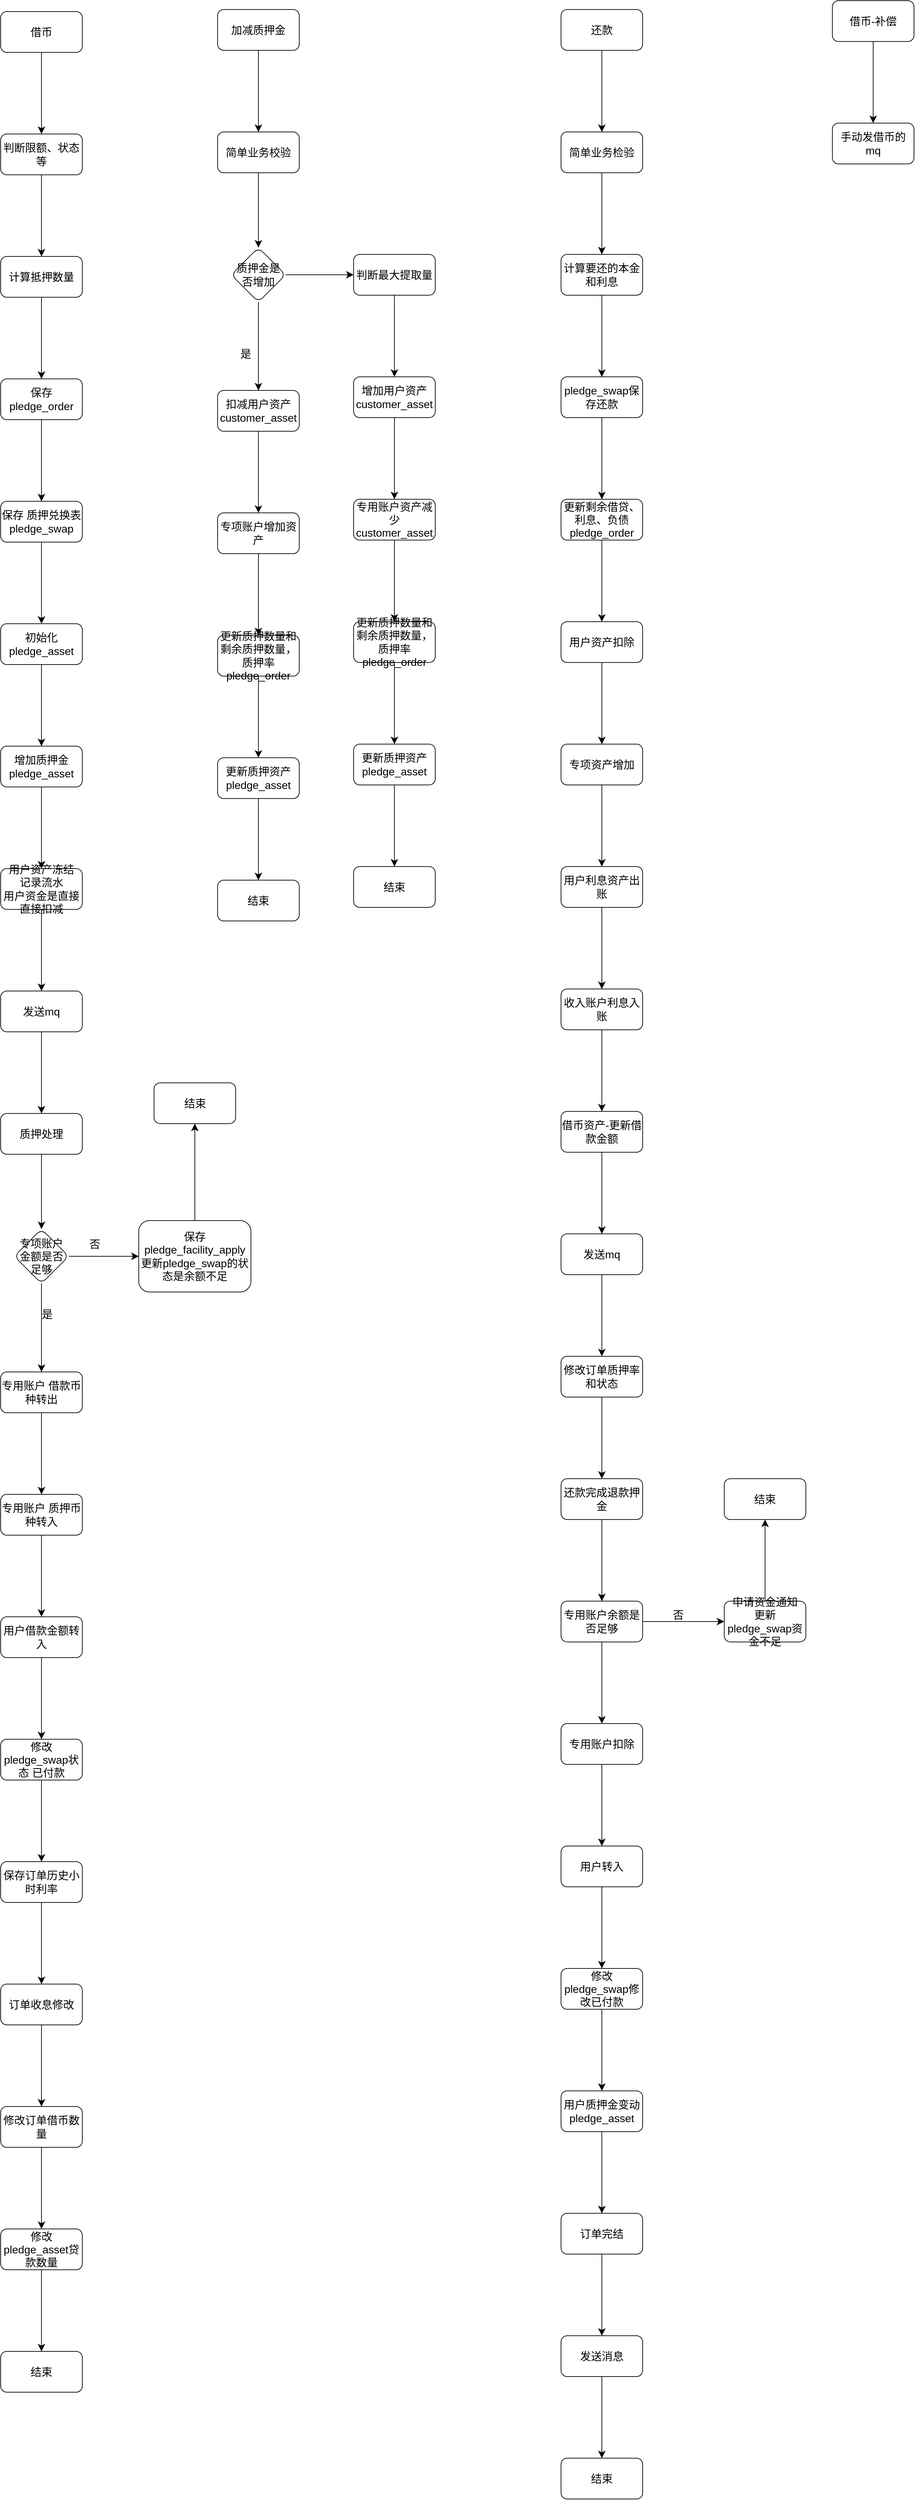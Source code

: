 <mxfile version="22.1.0" type="github">
  <diagram name="第 1 页" id="jNjTmyWnIg0mmmp1Ju3j">
    <mxGraphModel dx="1354" dy="969" grid="0" gridSize="10" guides="1" tooltips="1" connect="1" arrows="1" fold="1" page="0" pageScale="1" pageWidth="200000" pageHeight="200000" math="0" shadow="0">
      <root>
        <mxCell id="0" />
        <mxCell id="1" parent="0" />
        <mxCell id="i0Iv2Q9IE5e70W4y3djE-3" value="" style="edgeStyle=none;curved=1;rounded=0;orthogonalLoop=1;jettySize=auto;html=1;fontSize=12;startSize=8;endSize=8;" edge="1" parent="1" source="i0Iv2Q9IE5e70W4y3djE-1" target="i0Iv2Q9IE5e70W4y3djE-2">
          <mxGeometry relative="1" as="geometry" />
        </mxCell>
        <mxCell id="i0Iv2Q9IE5e70W4y3djE-1" value="借币" style="rounded=1;whiteSpace=wrap;html=1;fontSize=16;" vertex="1" parent="1">
          <mxGeometry x="-310" y="-176" width="120" height="60" as="geometry" />
        </mxCell>
        <mxCell id="i0Iv2Q9IE5e70W4y3djE-5" value="" style="edgeStyle=none;curved=1;rounded=0;orthogonalLoop=1;jettySize=auto;html=1;fontSize=12;startSize=8;endSize=8;" edge="1" parent="1" source="i0Iv2Q9IE5e70W4y3djE-2" target="i0Iv2Q9IE5e70W4y3djE-4">
          <mxGeometry relative="1" as="geometry" />
        </mxCell>
        <mxCell id="i0Iv2Q9IE5e70W4y3djE-2" value="判断限额、状态等" style="whiteSpace=wrap;html=1;fontSize=16;rounded=1;" vertex="1" parent="1">
          <mxGeometry x="-310" y="4" width="120" height="60" as="geometry" />
        </mxCell>
        <mxCell id="i0Iv2Q9IE5e70W4y3djE-7" value="" style="edgeStyle=none;curved=1;rounded=0;orthogonalLoop=1;jettySize=auto;html=1;fontSize=12;startSize=8;endSize=8;" edge="1" parent="1" source="i0Iv2Q9IE5e70W4y3djE-4" target="i0Iv2Q9IE5e70W4y3djE-6">
          <mxGeometry relative="1" as="geometry" />
        </mxCell>
        <mxCell id="i0Iv2Q9IE5e70W4y3djE-4" value="计算抵押数量" style="whiteSpace=wrap;html=1;fontSize=16;rounded=1;" vertex="1" parent="1">
          <mxGeometry x="-310" y="184" width="120" height="60" as="geometry" />
        </mxCell>
        <mxCell id="i0Iv2Q9IE5e70W4y3djE-9" value="" style="edgeStyle=none;curved=1;rounded=0;orthogonalLoop=1;jettySize=auto;html=1;fontSize=12;startSize=8;endSize=8;" edge="1" parent="1" source="i0Iv2Q9IE5e70W4y3djE-6" target="i0Iv2Q9IE5e70W4y3djE-8">
          <mxGeometry relative="1" as="geometry" />
        </mxCell>
        <mxCell id="i0Iv2Q9IE5e70W4y3djE-6" value="保存pledge_order" style="whiteSpace=wrap;html=1;fontSize=16;rounded=1;" vertex="1" parent="1">
          <mxGeometry x="-310" y="364" width="120" height="60" as="geometry" />
        </mxCell>
        <mxCell id="i0Iv2Q9IE5e70W4y3djE-11" value="" style="edgeStyle=none;curved=1;rounded=0;orthogonalLoop=1;jettySize=auto;html=1;fontSize=12;startSize=8;endSize=8;" edge="1" parent="1" source="i0Iv2Q9IE5e70W4y3djE-8" target="i0Iv2Q9IE5e70W4y3djE-10">
          <mxGeometry relative="1" as="geometry" />
        </mxCell>
        <mxCell id="i0Iv2Q9IE5e70W4y3djE-8" value="保存 质押兑换表pledge_swap" style="whiteSpace=wrap;html=1;fontSize=16;rounded=1;" vertex="1" parent="1">
          <mxGeometry x="-310" y="544" width="120" height="60" as="geometry" />
        </mxCell>
        <mxCell id="i0Iv2Q9IE5e70W4y3djE-13" value="" style="edgeStyle=none;curved=1;rounded=0;orthogonalLoop=1;jettySize=auto;html=1;fontSize=12;startSize=8;endSize=8;" edge="1" parent="1" source="i0Iv2Q9IE5e70W4y3djE-10" target="i0Iv2Q9IE5e70W4y3djE-12">
          <mxGeometry relative="1" as="geometry" />
        </mxCell>
        <mxCell id="i0Iv2Q9IE5e70W4y3djE-10" value="初始化 pledge_asset" style="whiteSpace=wrap;html=1;fontSize=16;rounded=1;" vertex="1" parent="1">
          <mxGeometry x="-310" y="724" width="120" height="60" as="geometry" />
        </mxCell>
        <mxCell id="i0Iv2Q9IE5e70W4y3djE-15" value="" style="edgeStyle=none;curved=1;rounded=0;orthogonalLoop=1;jettySize=auto;html=1;fontSize=12;startSize=8;endSize=8;" edge="1" parent="1" source="i0Iv2Q9IE5e70W4y3djE-12" target="i0Iv2Q9IE5e70W4y3djE-14">
          <mxGeometry relative="1" as="geometry" />
        </mxCell>
        <mxCell id="i0Iv2Q9IE5e70W4y3djE-12" value="增加质押金pledge_asset" style="whiteSpace=wrap;html=1;fontSize=16;rounded=1;" vertex="1" parent="1">
          <mxGeometry x="-310" y="904" width="120" height="60" as="geometry" />
        </mxCell>
        <mxCell id="i0Iv2Q9IE5e70W4y3djE-17" value="" style="edgeStyle=none;curved=1;rounded=0;orthogonalLoop=1;jettySize=auto;html=1;fontSize=12;startSize=8;endSize=8;" edge="1" parent="1" source="i0Iv2Q9IE5e70W4y3djE-14" target="i0Iv2Q9IE5e70W4y3djE-16">
          <mxGeometry relative="1" as="geometry" />
        </mxCell>
        <mxCell id="i0Iv2Q9IE5e70W4y3djE-14" value="用户资产冻结&lt;br&gt;记录流水&lt;br&gt;用户资金是直接直接扣减" style="whiteSpace=wrap;html=1;fontSize=16;rounded=1;" vertex="1" parent="1">
          <mxGeometry x="-310" y="1084" width="120" height="60" as="geometry" />
        </mxCell>
        <mxCell id="i0Iv2Q9IE5e70W4y3djE-19" value="" style="edgeStyle=none;curved=1;rounded=0;orthogonalLoop=1;jettySize=auto;html=1;fontSize=12;startSize=8;endSize=8;" edge="1" parent="1" source="i0Iv2Q9IE5e70W4y3djE-16" target="i0Iv2Q9IE5e70W4y3djE-18">
          <mxGeometry relative="1" as="geometry" />
        </mxCell>
        <mxCell id="i0Iv2Q9IE5e70W4y3djE-16" value="发送mq" style="whiteSpace=wrap;html=1;fontSize=16;rounded=1;" vertex="1" parent="1">
          <mxGeometry x="-310" y="1264" width="120" height="60" as="geometry" />
        </mxCell>
        <mxCell id="i0Iv2Q9IE5e70W4y3djE-21" value="" style="edgeStyle=none;curved=1;rounded=0;orthogonalLoop=1;jettySize=auto;html=1;fontSize=12;startSize=8;endSize=8;" edge="1" parent="1" source="i0Iv2Q9IE5e70W4y3djE-18" target="i0Iv2Q9IE5e70W4y3djE-20">
          <mxGeometry relative="1" as="geometry" />
        </mxCell>
        <mxCell id="i0Iv2Q9IE5e70W4y3djE-18" value="质押处理" style="whiteSpace=wrap;html=1;fontSize=16;rounded=1;" vertex="1" parent="1">
          <mxGeometry x="-310" y="1444" width="120" height="60" as="geometry" />
        </mxCell>
        <mxCell id="i0Iv2Q9IE5e70W4y3djE-23" value="" style="edgeStyle=none;curved=1;rounded=0;orthogonalLoop=1;jettySize=auto;html=1;fontSize=12;startSize=8;endSize=8;" edge="1" parent="1" source="i0Iv2Q9IE5e70W4y3djE-20" target="i0Iv2Q9IE5e70W4y3djE-22">
          <mxGeometry relative="1" as="geometry" />
        </mxCell>
        <mxCell id="i0Iv2Q9IE5e70W4y3djE-28" value="" style="edgeStyle=none;curved=1;rounded=0;orthogonalLoop=1;jettySize=auto;html=1;fontSize=12;startSize=8;endSize=8;" edge="1" parent="1" source="i0Iv2Q9IE5e70W4y3djE-20" target="i0Iv2Q9IE5e70W4y3djE-27">
          <mxGeometry relative="1" as="geometry" />
        </mxCell>
        <mxCell id="i0Iv2Q9IE5e70W4y3djE-20" value="专项账户金额是否足够" style="rhombus;whiteSpace=wrap;html=1;fontSize=16;rounded=1;" vertex="1" parent="1">
          <mxGeometry x="-290" y="1614" width="80" height="80" as="geometry" />
        </mxCell>
        <mxCell id="i0Iv2Q9IE5e70W4y3djE-25" value="" style="edgeStyle=none;curved=1;rounded=0;orthogonalLoop=1;jettySize=auto;html=1;fontSize=12;startSize=8;endSize=8;" edge="1" parent="1" source="i0Iv2Q9IE5e70W4y3djE-22" target="i0Iv2Q9IE5e70W4y3djE-24">
          <mxGeometry relative="1" as="geometry" />
        </mxCell>
        <mxCell id="i0Iv2Q9IE5e70W4y3djE-22" value="保存pledge_facility_apply&lt;br&gt;更新pledge_swap的状态是余额不足" style="whiteSpace=wrap;html=1;fontSize=16;rounded=1;" vertex="1" parent="1">
          <mxGeometry x="-107" y="1601.5" width="165" height="105" as="geometry" />
        </mxCell>
        <mxCell id="i0Iv2Q9IE5e70W4y3djE-24" value="结束" style="whiteSpace=wrap;html=1;fontSize=16;rounded=1;" vertex="1" parent="1">
          <mxGeometry x="-84.5" y="1399" width="120" height="60" as="geometry" />
        </mxCell>
        <mxCell id="i0Iv2Q9IE5e70W4y3djE-26" value="否" style="text;html=1;align=center;verticalAlign=middle;resizable=0;points=[];autosize=1;strokeColor=none;fillColor=none;fontSize=16;" vertex="1" parent="1">
          <mxGeometry x="-189" y="1620" width="34" height="31" as="geometry" />
        </mxCell>
        <mxCell id="i0Iv2Q9IE5e70W4y3djE-31" value="" style="edgeStyle=none;curved=1;rounded=0;orthogonalLoop=1;jettySize=auto;html=1;fontSize=12;startSize=8;endSize=8;" edge="1" parent="1" source="i0Iv2Q9IE5e70W4y3djE-27" target="i0Iv2Q9IE5e70W4y3djE-30">
          <mxGeometry relative="1" as="geometry" />
        </mxCell>
        <mxCell id="i0Iv2Q9IE5e70W4y3djE-27" value="专用账户 借款币种转出" style="whiteSpace=wrap;html=1;fontSize=16;rounded=1;" vertex="1" parent="1">
          <mxGeometry x="-310" y="1824" width="120" height="60" as="geometry" />
        </mxCell>
        <mxCell id="i0Iv2Q9IE5e70W4y3djE-29" value="是" style="text;html=1;align=center;verticalAlign=middle;resizable=0;points=[];autosize=1;strokeColor=none;fillColor=none;fontSize=16;" vertex="1" parent="1">
          <mxGeometry x="-259" y="1723" width="34" height="31" as="geometry" />
        </mxCell>
        <mxCell id="i0Iv2Q9IE5e70W4y3djE-33" value="" style="edgeStyle=none;curved=1;rounded=0;orthogonalLoop=1;jettySize=auto;html=1;fontSize=12;startSize=8;endSize=8;" edge="1" parent="1" source="i0Iv2Q9IE5e70W4y3djE-30" target="i0Iv2Q9IE5e70W4y3djE-32">
          <mxGeometry relative="1" as="geometry" />
        </mxCell>
        <mxCell id="i0Iv2Q9IE5e70W4y3djE-30" value="专用账户 质押币种转入" style="whiteSpace=wrap;html=1;fontSize=16;rounded=1;" vertex="1" parent="1">
          <mxGeometry x="-310" y="2004" width="120" height="60" as="geometry" />
        </mxCell>
        <mxCell id="i0Iv2Q9IE5e70W4y3djE-35" value="" style="edgeStyle=none;curved=1;rounded=0;orthogonalLoop=1;jettySize=auto;html=1;fontSize=12;startSize=8;endSize=8;" edge="1" parent="1" source="i0Iv2Q9IE5e70W4y3djE-32" target="i0Iv2Q9IE5e70W4y3djE-34">
          <mxGeometry relative="1" as="geometry" />
        </mxCell>
        <mxCell id="i0Iv2Q9IE5e70W4y3djE-32" value="用户借款金额转入" style="whiteSpace=wrap;html=1;fontSize=16;rounded=1;" vertex="1" parent="1">
          <mxGeometry x="-310" y="2184" width="120" height="60" as="geometry" />
        </mxCell>
        <mxCell id="i0Iv2Q9IE5e70W4y3djE-37" value="" style="edgeStyle=none;curved=1;rounded=0;orthogonalLoop=1;jettySize=auto;html=1;fontSize=12;startSize=8;endSize=8;" edge="1" parent="1" source="i0Iv2Q9IE5e70W4y3djE-34" target="i0Iv2Q9IE5e70W4y3djE-36">
          <mxGeometry relative="1" as="geometry" />
        </mxCell>
        <mxCell id="i0Iv2Q9IE5e70W4y3djE-34" value="修改pledge_swap状态 已付款" style="whiteSpace=wrap;html=1;fontSize=16;rounded=1;" vertex="1" parent="1">
          <mxGeometry x="-310" y="2364" width="120" height="60" as="geometry" />
        </mxCell>
        <mxCell id="i0Iv2Q9IE5e70W4y3djE-39" value="" style="edgeStyle=none;curved=1;rounded=0;orthogonalLoop=1;jettySize=auto;html=1;fontSize=12;startSize=8;endSize=8;" edge="1" parent="1" source="i0Iv2Q9IE5e70W4y3djE-36" target="i0Iv2Q9IE5e70W4y3djE-38">
          <mxGeometry relative="1" as="geometry" />
        </mxCell>
        <mxCell id="i0Iv2Q9IE5e70W4y3djE-36" value="保存订单历史小时利率" style="whiteSpace=wrap;html=1;fontSize=16;rounded=1;" vertex="1" parent="1">
          <mxGeometry x="-310" y="2544" width="120" height="60" as="geometry" />
        </mxCell>
        <mxCell id="i0Iv2Q9IE5e70W4y3djE-43" value="" style="edgeStyle=none;curved=1;rounded=0;orthogonalLoop=1;jettySize=auto;html=1;fontSize=12;startSize=8;endSize=8;" edge="1" parent="1" source="i0Iv2Q9IE5e70W4y3djE-38" target="i0Iv2Q9IE5e70W4y3djE-42">
          <mxGeometry relative="1" as="geometry" />
        </mxCell>
        <mxCell id="i0Iv2Q9IE5e70W4y3djE-38" value="订单收息修改" style="whiteSpace=wrap;html=1;fontSize=16;rounded=1;" vertex="1" parent="1">
          <mxGeometry x="-310" y="2724" width="120" height="60" as="geometry" />
        </mxCell>
        <mxCell id="i0Iv2Q9IE5e70W4y3djE-45" value="" style="edgeStyle=none;curved=1;rounded=0;orthogonalLoop=1;jettySize=auto;html=1;fontSize=12;startSize=8;endSize=8;" edge="1" parent="1" source="i0Iv2Q9IE5e70W4y3djE-42" target="i0Iv2Q9IE5e70W4y3djE-44">
          <mxGeometry relative="1" as="geometry" />
        </mxCell>
        <mxCell id="i0Iv2Q9IE5e70W4y3djE-42" value="修改订单借币数量" style="whiteSpace=wrap;html=1;fontSize=16;rounded=1;" vertex="1" parent="1">
          <mxGeometry x="-310" y="2904" width="120" height="60" as="geometry" />
        </mxCell>
        <mxCell id="i0Iv2Q9IE5e70W4y3djE-47" value="" style="edgeStyle=none;curved=1;rounded=0;orthogonalLoop=1;jettySize=auto;html=1;fontSize=12;startSize=8;endSize=8;" edge="1" parent="1" source="i0Iv2Q9IE5e70W4y3djE-44" target="i0Iv2Q9IE5e70W4y3djE-46">
          <mxGeometry relative="1" as="geometry" />
        </mxCell>
        <mxCell id="i0Iv2Q9IE5e70W4y3djE-44" value="修改pledge_asset贷款数量" style="whiteSpace=wrap;html=1;fontSize=16;rounded=1;" vertex="1" parent="1">
          <mxGeometry x="-310" y="3084" width="120" height="60" as="geometry" />
        </mxCell>
        <mxCell id="i0Iv2Q9IE5e70W4y3djE-46" value="结束" style="whiteSpace=wrap;html=1;fontSize=16;rounded=1;" vertex="1" parent="1">
          <mxGeometry x="-310" y="3264" width="120" height="60" as="geometry" />
        </mxCell>
        <mxCell id="i0Iv2Q9IE5e70W4y3djE-50" value="" style="edgeStyle=none;curved=1;rounded=0;orthogonalLoop=1;jettySize=auto;html=1;fontSize=12;startSize=8;endSize=8;" edge="1" parent="1" source="i0Iv2Q9IE5e70W4y3djE-48" target="i0Iv2Q9IE5e70W4y3djE-49">
          <mxGeometry relative="1" as="geometry" />
        </mxCell>
        <mxCell id="i0Iv2Q9IE5e70W4y3djE-48" value="加减质押金" style="rounded=1;whiteSpace=wrap;html=1;fontSize=16;" vertex="1" parent="1">
          <mxGeometry x="9" y="-179" width="120" height="60" as="geometry" />
        </mxCell>
        <mxCell id="i0Iv2Q9IE5e70W4y3djE-52" value="" style="edgeStyle=none;curved=1;rounded=0;orthogonalLoop=1;jettySize=auto;html=1;fontSize=12;startSize=8;endSize=8;" edge="1" parent="1" source="i0Iv2Q9IE5e70W4y3djE-49" target="i0Iv2Q9IE5e70W4y3djE-51">
          <mxGeometry relative="1" as="geometry" />
        </mxCell>
        <mxCell id="i0Iv2Q9IE5e70W4y3djE-49" value="简单业务校验" style="whiteSpace=wrap;html=1;fontSize=16;rounded=1;" vertex="1" parent="1">
          <mxGeometry x="9" y="1" width="120" height="60" as="geometry" />
        </mxCell>
        <mxCell id="i0Iv2Q9IE5e70W4y3djE-54" value="" style="edgeStyle=none;curved=1;rounded=0;orthogonalLoop=1;jettySize=auto;html=1;fontSize=12;startSize=8;endSize=8;" edge="1" parent="1" source="i0Iv2Q9IE5e70W4y3djE-51" target="i0Iv2Q9IE5e70W4y3djE-53">
          <mxGeometry relative="1" as="geometry" />
        </mxCell>
        <mxCell id="i0Iv2Q9IE5e70W4y3djE-56" value="" style="edgeStyle=none;curved=1;rounded=0;orthogonalLoop=1;jettySize=auto;html=1;fontSize=12;startSize=8;endSize=8;" edge="1" parent="1" source="i0Iv2Q9IE5e70W4y3djE-51" target="i0Iv2Q9IE5e70W4y3djE-55">
          <mxGeometry relative="1" as="geometry" />
        </mxCell>
        <mxCell id="i0Iv2Q9IE5e70W4y3djE-51" value="质押金是否增加" style="rhombus;whiteSpace=wrap;html=1;fontSize=16;rounded=1;" vertex="1" parent="1">
          <mxGeometry x="29" y="171" width="80" height="80" as="geometry" />
        </mxCell>
        <mxCell id="i0Iv2Q9IE5e70W4y3djE-67" value="" style="edgeStyle=none;curved=1;rounded=0;orthogonalLoop=1;jettySize=auto;html=1;fontSize=12;startSize=8;endSize=8;" edge="1" parent="1" source="i0Iv2Q9IE5e70W4y3djE-53" target="i0Iv2Q9IE5e70W4y3djE-66">
          <mxGeometry relative="1" as="geometry" />
        </mxCell>
        <mxCell id="i0Iv2Q9IE5e70W4y3djE-53" value="判断最大提取量" style="whiteSpace=wrap;html=1;fontSize=16;rounded=1;" vertex="1" parent="1">
          <mxGeometry x="209" y="181" width="120" height="60" as="geometry" />
        </mxCell>
        <mxCell id="i0Iv2Q9IE5e70W4y3djE-59" value="" style="edgeStyle=none;curved=1;rounded=0;orthogonalLoop=1;jettySize=auto;html=1;fontSize=12;startSize=8;endSize=8;" edge="1" parent="1" source="i0Iv2Q9IE5e70W4y3djE-55" target="i0Iv2Q9IE5e70W4y3djE-58">
          <mxGeometry relative="1" as="geometry" />
        </mxCell>
        <mxCell id="i0Iv2Q9IE5e70W4y3djE-55" value="扣减用户资产&lt;br&gt;customer_asset" style="whiteSpace=wrap;html=1;fontSize=16;rounded=1;" vertex="1" parent="1">
          <mxGeometry x="9" y="381" width="120" height="60" as="geometry" />
        </mxCell>
        <mxCell id="i0Iv2Q9IE5e70W4y3djE-57" value="是" style="text;html=1;align=center;verticalAlign=middle;resizable=0;points=[];autosize=1;strokeColor=none;fillColor=none;fontSize=16;" vertex="1" parent="1">
          <mxGeometry x="33" y="311" width="34" height="31" as="geometry" />
        </mxCell>
        <mxCell id="i0Iv2Q9IE5e70W4y3djE-61" value="" style="edgeStyle=none;curved=1;rounded=0;orthogonalLoop=1;jettySize=auto;html=1;fontSize=12;startSize=8;endSize=8;" edge="1" parent="1" source="i0Iv2Q9IE5e70W4y3djE-58" target="i0Iv2Q9IE5e70W4y3djE-60">
          <mxGeometry relative="1" as="geometry" />
        </mxCell>
        <mxCell id="i0Iv2Q9IE5e70W4y3djE-58" value="专项账户增加资产" style="whiteSpace=wrap;html=1;fontSize=16;rounded=1;" vertex="1" parent="1">
          <mxGeometry x="9" y="561" width="120" height="60" as="geometry" />
        </mxCell>
        <mxCell id="i0Iv2Q9IE5e70W4y3djE-63" value="" style="edgeStyle=none;curved=1;rounded=0;orthogonalLoop=1;jettySize=auto;html=1;fontSize=12;startSize=8;endSize=8;" edge="1" parent="1" source="i0Iv2Q9IE5e70W4y3djE-60" target="i0Iv2Q9IE5e70W4y3djE-62">
          <mxGeometry relative="1" as="geometry" />
        </mxCell>
        <mxCell id="i0Iv2Q9IE5e70W4y3djE-60" value="更新质押数量和剩余质押数量，质押率&lt;br&gt;pledge_order" style="whiteSpace=wrap;html=1;fontSize=16;rounded=1;" vertex="1" parent="1">
          <mxGeometry x="9" y="741" width="120" height="60" as="geometry" />
        </mxCell>
        <mxCell id="i0Iv2Q9IE5e70W4y3djE-65" value="" style="edgeStyle=none;curved=1;rounded=0;orthogonalLoop=1;jettySize=auto;html=1;fontSize=12;startSize=8;endSize=8;" edge="1" parent="1" source="i0Iv2Q9IE5e70W4y3djE-62" target="i0Iv2Q9IE5e70W4y3djE-64">
          <mxGeometry relative="1" as="geometry" />
        </mxCell>
        <mxCell id="i0Iv2Q9IE5e70W4y3djE-62" value="更新质押资产&lt;br&gt;pledge_asset" style="whiteSpace=wrap;html=1;fontSize=16;rounded=1;" vertex="1" parent="1">
          <mxGeometry x="9" y="921" width="120" height="60" as="geometry" />
        </mxCell>
        <mxCell id="i0Iv2Q9IE5e70W4y3djE-64" value="结束" style="whiteSpace=wrap;html=1;fontSize=16;rounded=1;" vertex="1" parent="1">
          <mxGeometry x="9" y="1101" width="120" height="60" as="geometry" />
        </mxCell>
        <mxCell id="i0Iv2Q9IE5e70W4y3djE-69" value="" style="edgeStyle=none;curved=1;rounded=0;orthogonalLoop=1;jettySize=auto;html=1;fontSize=12;startSize=8;endSize=8;" edge="1" parent="1" source="i0Iv2Q9IE5e70W4y3djE-66" target="i0Iv2Q9IE5e70W4y3djE-68">
          <mxGeometry relative="1" as="geometry" />
        </mxCell>
        <mxCell id="i0Iv2Q9IE5e70W4y3djE-66" value="增加用户资产&lt;br style=&quot;border-color: var(--border-color);&quot;&gt;customer_asset" style="whiteSpace=wrap;html=1;fontSize=16;rounded=1;" vertex="1" parent="1">
          <mxGeometry x="209" y="361" width="120" height="60" as="geometry" />
        </mxCell>
        <mxCell id="i0Iv2Q9IE5e70W4y3djE-74" value="" style="edgeStyle=none;curved=1;rounded=0;orthogonalLoop=1;jettySize=auto;html=1;fontSize=12;startSize=8;endSize=8;" edge="1" parent="1" source="i0Iv2Q9IE5e70W4y3djE-68" target="i0Iv2Q9IE5e70W4y3djE-73">
          <mxGeometry relative="1" as="geometry" />
        </mxCell>
        <mxCell id="i0Iv2Q9IE5e70W4y3djE-68" value="专用账户资产减少&lt;br&gt;customer_asset" style="whiteSpace=wrap;html=1;fontSize=16;rounded=1;" vertex="1" parent="1">
          <mxGeometry x="209" y="541" width="120" height="60" as="geometry" />
        </mxCell>
        <mxCell id="i0Iv2Q9IE5e70W4y3djE-76" value="" style="edgeStyle=none;curved=1;rounded=0;orthogonalLoop=1;jettySize=auto;html=1;fontSize=12;startSize=8;endSize=8;" edge="1" parent="1" source="i0Iv2Q9IE5e70W4y3djE-73" target="i0Iv2Q9IE5e70W4y3djE-75">
          <mxGeometry relative="1" as="geometry" />
        </mxCell>
        <mxCell id="i0Iv2Q9IE5e70W4y3djE-73" value="更新质押数量和剩余质押数量，质押率&lt;br style=&quot;border-color: var(--border-color);&quot;&gt;pledge_order" style="whiteSpace=wrap;html=1;fontSize=16;rounded=1;" vertex="1" parent="1">
          <mxGeometry x="209" y="721" width="120" height="60" as="geometry" />
        </mxCell>
        <mxCell id="i0Iv2Q9IE5e70W4y3djE-78" value="" style="edgeStyle=none;curved=1;rounded=0;orthogonalLoop=1;jettySize=auto;html=1;fontSize=12;startSize=8;endSize=8;" edge="1" parent="1" source="i0Iv2Q9IE5e70W4y3djE-75" target="i0Iv2Q9IE5e70W4y3djE-77">
          <mxGeometry relative="1" as="geometry" />
        </mxCell>
        <mxCell id="i0Iv2Q9IE5e70W4y3djE-75" value="更新质押资产&lt;br style=&quot;border-color: var(--border-color);&quot;&gt;pledge_asset" style="whiteSpace=wrap;html=1;fontSize=16;rounded=1;" vertex="1" parent="1">
          <mxGeometry x="209" y="901" width="120" height="60" as="geometry" />
        </mxCell>
        <mxCell id="i0Iv2Q9IE5e70W4y3djE-77" value="结束" style="whiteSpace=wrap;html=1;fontSize=16;rounded=1;" vertex="1" parent="1">
          <mxGeometry x="209" y="1081" width="120" height="60" as="geometry" />
        </mxCell>
        <mxCell id="i0Iv2Q9IE5e70W4y3djE-81" value="" style="edgeStyle=none;curved=1;rounded=0;orthogonalLoop=1;jettySize=auto;html=1;fontSize=12;startSize=8;endSize=8;" edge="1" parent="1" source="i0Iv2Q9IE5e70W4y3djE-79" target="i0Iv2Q9IE5e70W4y3djE-80">
          <mxGeometry relative="1" as="geometry" />
        </mxCell>
        <mxCell id="i0Iv2Q9IE5e70W4y3djE-79" value="还款" style="rounded=1;whiteSpace=wrap;html=1;fontSize=16;" vertex="1" parent="1">
          <mxGeometry x="514" y="-179" width="120" height="60" as="geometry" />
        </mxCell>
        <mxCell id="i0Iv2Q9IE5e70W4y3djE-83" value="" style="edgeStyle=none;curved=1;rounded=0;orthogonalLoop=1;jettySize=auto;html=1;fontSize=12;startSize=8;endSize=8;" edge="1" parent="1" source="i0Iv2Q9IE5e70W4y3djE-80" target="i0Iv2Q9IE5e70W4y3djE-82">
          <mxGeometry relative="1" as="geometry" />
        </mxCell>
        <mxCell id="i0Iv2Q9IE5e70W4y3djE-80" value="简单业务检验" style="whiteSpace=wrap;html=1;fontSize=16;rounded=1;" vertex="1" parent="1">
          <mxGeometry x="514" y="1" width="120" height="60" as="geometry" />
        </mxCell>
        <mxCell id="i0Iv2Q9IE5e70W4y3djE-85" value="" style="edgeStyle=none;curved=1;rounded=0;orthogonalLoop=1;jettySize=auto;html=1;fontSize=12;startSize=8;endSize=8;" edge="1" parent="1" source="i0Iv2Q9IE5e70W4y3djE-82" target="i0Iv2Q9IE5e70W4y3djE-84">
          <mxGeometry relative="1" as="geometry" />
        </mxCell>
        <mxCell id="i0Iv2Q9IE5e70W4y3djE-82" value="计算要还的本金和利息" style="whiteSpace=wrap;html=1;fontSize=16;rounded=1;" vertex="1" parent="1">
          <mxGeometry x="514" y="181" width="120" height="60" as="geometry" />
        </mxCell>
        <mxCell id="i0Iv2Q9IE5e70W4y3djE-87" value="" style="edgeStyle=none;curved=1;rounded=0;orthogonalLoop=1;jettySize=auto;html=1;fontSize=12;startSize=8;endSize=8;" edge="1" parent="1" source="i0Iv2Q9IE5e70W4y3djE-84" target="i0Iv2Q9IE5e70W4y3djE-86">
          <mxGeometry relative="1" as="geometry" />
        </mxCell>
        <mxCell id="i0Iv2Q9IE5e70W4y3djE-84" value="pledge_swap保存还款" style="whiteSpace=wrap;html=1;fontSize=16;rounded=1;" vertex="1" parent="1">
          <mxGeometry x="514" y="361" width="120" height="60" as="geometry" />
        </mxCell>
        <mxCell id="i0Iv2Q9IE5e70W4y3djE-89" value="" style="edgeStyle=none;curved=1;rounded=0;orthogonalLoop=1;jettySize=auto;html=1;fontSize=12;startSize=8;endSize=8;" edge="1" parent="1" source="i0Iv2Q9IE5e70W4y3djE-86" target="i0Iv2Q9IE5e70W4y3djE-88">
          <mxGeometry relative="1" as="geometry" />
        </mxCell>
        <mxCell id="i0Iv2Q9IE5e70W4y3djE-86" value="更新剩余借贷、利息、负债&lt;br&gt;pledge_order" style="whiteSpace=wrap;html=1;fontSize=16;rounded=1;" vertex="1" parent="1">
          <mxGeometry x="514" y="541" width="120" height="60" as="geometry" />
        </mxCell>
        <mxCell id="i0Iv2Q9IE5e70W4y3djE-91" value="" style="edgeStyle=none;curved=1;rounded=0;orthogonalLoop=1;jettySize=auto;html=1;fontSize=12;startSize=8;endSize=8;" edge="1" parent="1" source="i0Iv2Q9IE5e70W4y3djE-88" target="i0Iv2Q9IE5e70W4y3djE-90">
          <mxGeometry relative="1" as="geometry" />
        </mxCell>
        <mxCell id="i0Iv2Q9IE5e70W4y3djE-88" value="用户资产扣除" style="whiteSpace=wrap;html=1;fontSize=16;rounded=1;" vertex="1" parent="1">
          <mxGeometry x="514" y="721" width="120" height="60" as="geometry" />
        </mxCell>
        <mxCell id="i0Iv2Q9IE5e70W4y3djE-93" value="" style="edgeStyle=none;curved=1;rounded=0;orthogonalLoop=1;jettySize=auto;html=1;fontSize=12;startSize=8;endSize=8;" edge="1" parent="1" source="i0Iv2Q9IE5e70W4y3djE-90" target="i0Iv2Q9IE5e70W4y3djE-92">
          <mxGeometry relative="1" as="geometry" />
        </mxCell>
        <mxCell id="i0Iv2Q9IE5e70W4y3djE-90" value="专项资产增加" style="whiteSpace=wrap;html=1;fontSize=16;rounded=1;" vertex="1" parent="1">
          <mxGeometry x="514" y="901" width="120" height="60" as="geometry" />
        </mxCell>
        <mxCell id="i0Iv2Q9IE5e70W4y3djE-95" value="" style="edgeStyle=none;curved=1;rounded=0;orthogonalLoop=1;jettySize=auto;html=1;fontSize=12;startSize=8;endSize=8;" edge="1" parent="1" source="i0Iv2Q9IE5e70W4y3djE-92" target="i0Iv2Q9IE5e70W4y3djE-94">
          <mxGeometry relative="1" as="geometry" />
        </mxCell>
        <mxCell id="i0Iv2Q9IE5e70W4y3djE-92" value="用户利息资产出账" style="whiteSpace=wrap;html=1;fontSize=16;rounded=1;" vertex="1" parent="1">
          <mxGeometry x="514" y="1081" width="120" height="60" as="geometry" />
        </mxCell>
        <mxCell id="i0Iv2Q9IE5e70W4y3djE-97" value="" style="edgeStyle=none;curved=1;rounded=0;orthogonalLoop=1;jettySize=auto;html=1;fontSize=12;startSize=8;endSize=8;" edge="1" parent="1" source="i0Iv2Q9IE5e70W4y3djE-94" target="i0Iv2Q9IE5e70W4y3djE-96">
          <mxGeometry relative="1" as="geometry" />
        </mxCell>
        <mxCell id="i0Iv2Q9IE5e70W4y3djE-94" value="收入账户利息入账" style="whiteSpace=wrap;html=1;fontSize=16;rounded=1;" vertex="1" parent="1">
          <mxGeometry x="514" y="1261" width="120" height="60" as="geometry" />
        </mxCell>
        <mxCell id="i0Iv2Q9IE5e70W4y3djE-99" value="" style="edgeStyle=none;curved=1;rounded=0;orthogonalLoop=1;jettySize=auto;html=1;fontSize=12;startSize=8;endSize=8;" edge="1" parent="1" source="i0Iv2Q9IE5e70W4y3djE-96" target="i0Iv2Q9IE5e70W4y3djE-98">
          <mxGeometry relative="1" as="geometry" />
        </mxCell>
        <mxCell id="i0Iv2Q9IE5e70W4y3djE-96" value="借币资产-更新借款金额" style="whiteSpace=wrap;html=1;fontSize=16;rounded=1;" vertex="1" parent="1">
          <mxGeometry x="514" y="1441" width="120" height="60" as="geometry" />
        </mxCell>
        <mxCell id="i0Iv2Q9IE5e70W4y3djE-101" value="" style="edgeStyle=none;curved=1;rounded=0;orthogonalLoop=1;jettySize=auto;html=1;fontSize=12;startSize=8;endSize=8;" edge="1" parent="1" source="i0Iv2Q9IE5e70W4y3djE-98" target="i0Iv2Q9IE5e70W4y3djE-100">
          <mxGeometry relative="1" as="geometry" />
        </mxCell>
        <mxCell id="i0Iv2Q9IE5e70W4y3djE-98" value="发送mq" style="whiteSpace=wrap;html=1;fontSize=16;rounded=1;" vertex="1" parent="1">
          <mxGeometry x="514" y="1621" width="120" height="60" as="geometry" />
        </mxCell>
        <mxCell id="i0Iv2Q9IE5e70W4y3djE-103" value="" style="edgeStyle=none;curved=1;rounded=0;orthogonalLoop=1;jettySize=auto;html=1;fontSize=12;startSize=8;endSize=8;" edge="1" parent="1" source="i0Iv2Q9IE5e70W4y3djE-100" target="i0Iv2Q9IE5e70W4y3djE-102">
          <mxGeometry relative="1" as="geometry" />
        </mxCell>
        <mxCell id="i0Iv2Q9IE5e70W4y3djE-100" value="修改订单质押率和状态" style="whiteSpace=wrap;html=1;fontSize=16;rounded=1;" vertex="1" parent="1">
          <mxGeometry x="514" y="1801" width="120" height="60" as="geometry" />
        </mxCell>
        <mxCell id="i0Iv2Q9IE5e70W4y3djE-105" value="" style="edgeStyle=none;curved=1;rounded=0;orthogonalLoop=1;jettySize=auto;html=1;fontSize=12;startSize=8;endSize=8;" edge="1" parent="1" source="i0Iv2Q9IE5e70W4y3djE-102" target="i0Iv2Q9IE5e70W4y3djE-104">
          <mxGeometry relative="1" as="geometry" />
        </mxCell>
        <mxCell id="i0Iv2Q9IE5e70W4y3djE-102" value="还款完成退款押金" style="whiteSpace=wrap;html=1;fontSize=16;rounded=1;" vertex="1" parent="1">
          <mxGeometry x="514" y="1981" width="120" height="60" as="geometry" />
        </mxCell>
        <mxCell id="i0Iv2Q9IE5e70W4y3djE-107" value="" style="edgeStyle=none;curved=1;rounded=0;orthogonalLoop=1;jettySize=auto;html=1;fontSize=12;startSize=8;endSize=8;" edge="1" parent="1" source="i0Iv2Q9IE5e70W4y3djE-104" target="i0Iv2Q9IE5e70W4y3djE-106">
          <mxGeometry relative="1" as="geometry" />
        </mxCell>
        <mxCell id="i0Iv2Q9IE5e70W4y3djE-112" value="" style="edgeStyle=none;curved=1;rounded=0;orthogonalLoop=1;jettySize=auto;html=1;fontSize=12;startSize=8;endSize=8;" edge="1" parent="1" source="i0Iv2Q9IE5e70W4y3djE-104" target="i0Iv2Q9IE5e70W4y3djE-111">
          <mxGeometry relative="1" as="geometry" />
        </mxCell>
        <mxCell id="i0Iv2Q9IE5e70W4y3djE-104" value="专用账户余额是否足够" style="whiteSpace=wrap;html=1;fontSize=16;rounded=1;" vertex="1" parent="1">
          <mxGeometry x="514" y="2161" width="120" height="60" as="geometry" />
        </mxCell>
        <mxCell id="i0Iv2Q9IE5e70W4y3djE-110" value="" style="edgeStyle=none;curved=1;rounded=0;orthogonalLoop=1;jettySize=auto;html=1;fontSize=12;startSize=8;endSize=8;" edge="1" parent="1" source="i0Iv2Q9IE5e70W4y3djE-106" target="i0Iv2Q9IE5e70W4y3djE-109">
          <mxGeometry relative="1" as="geometry" />
        </mxCell>
        <mxCell id="i0Iv2Q9IE5e70W4y3djE-106" value="申请资金通知&lt;br&gt;更新pledge_swap资金不足" style="whiteSpace=wrap;html=1;fontSize=16;rounded=1;" vertex="1" parent="1">
          <mxGeometry x="754" y="2161" width="120" height="60" as="geometry" />
        </mxCell>
        <mxCell id="i0Iv2Q9IE5e70W4y3djE-108" value="否" style="text;html=1;align=center;verticalAlign=middle;resizable=0;points=[];autosize=1;strokeColor=none;fillColor=none;fontSize=16;" vertex="1" parent="1">
          <mxGeometry x="669" y="2165" width="34" height="31" as="geometry" />
        </mxCell>
        <mxCell id="i0Iv2Q9IE5e70W4y3djE-109" value="结束" style="whiteSpace=wrap;html=1;fontSize=16;rounded=1;" vertex="1" parent="1">
          <mxGeometry x="754" y="1981" width="120" height="60" as="geometry" />
        </mxCell>
        <mxCell id="i0Iv2Q9IE5e70W4y3djE-114" value="" style="edgeStyle=none;curved=1;rounded=0;orthogonalLoop=1;jettySize=auto;html=1;fontSize=12;startSize=8;endSize=8;" edge="1" parent="1" source="i0Iv2Q9IE5e70W4y3djE-111" target="i0Iv2Q9IE5e70W4y3djE-113">
          <mxGeometry relative="1" as="geometry" />
        </mxCell>
        <mxCell id="i0Iv2Q9IE5e70W4y3djE-111" value="专用账户扣除" style="whiteSpace=wrap;html=1;fontSize=16;rounded=1;" vertex="1" parent="1">
          <mxGeometry x="514" y="2341" width="120" height="60" as="geometry" />
        </mxCell>
        <mxCell id="i0Iv2Q9IE5e70W4y3djE-116" value="" style="edgeStyle=none;curved=1;rounded=0;orthogonalLoop=1;jettySize=auto;html=1;fontSize=12;startSize=8;endSize=8;" edge="1" parent="1" source="i0Iv2Q9IE5e70W4y3djE-113" target="i0Iv2Q9IE5e70W4y3djE-115">
          <mxGeometry relative="1" as="geometry" />
        </mxCell>
        <mxCell id="i0Iv2Q9IE5e70W4y3djE-113" value="用户转入" style="whiteSpace=wrap;html=1;fontSize=16;rounded=1;" vertex="1" parent="1">
          <mxGeometry x="514" y="2521" width="120" height="60" as="geometry" />
        </mxCell>
        <mxCell id="i0Iv2Q9IE5e70W4y3djE-118" value="" style="edgeStyle=none;curved=1;rounded=0;orthogonalLoop=1;jettySize=auto;html=1;fontSize=12;startSize=8;endSize=8;" edge="1" parent="1" source="i0Iv2Q9IE5e70W4y3djE-115" target="i0Iv2Q9IE5e70W4y3djE-117">
          <mxGeometry relative="1" as="geometry" />
        </mxCell>
        <mxCell id="i0Iv2Q9IE5e70W4y3djE-115" value="修改pledge_swap修改已付款" style="whiteSpace=wrap;html=1;fontSize=16;rounded=1;" vertex="1" parent="1">
          <mxGeometry x="514" y="2701" width="120" height="60" as="geometry" />
        </mxCell>
        <mxCell id="i0Iv2Q9IE5e70W4y3djE-120" value="" style="edgeStyle=none;curved=1;rounded=0;orthogonalLoop=1;jettySize=auto;html=1;fontSize=12;startSize=8;endSize=8;" edge="1" parent="1" source="i0Iv2Q9IE5e70W4y3djE-117" target="i0Iv2Q9IE5e70W4y3djE-119">
          <mxGeometry relative="1" as="geometry" />
        </mxCell>
        <mxCell id="i0Iv2Q9IE5e70W4y3djE-117" value="用户质押金变动&lt;br&gt;pledge_asset" style="whiteSpace=wrap;html=1;fontSize=16;rounded=1;" vertex="1" parent="1">
          <mxGeometry x="514" y="2881" width="120" height="60" as="geometry" />
        </mxCell>
        <mxCell id="i0Iv2Q9IE5e70W4y3djE-122" value="" style="edgeStyle=none;curved=1;rounded=0;orthogonalLoop=1;jettySize=auto;html=1;fontSize=12;startSize=8;endSize=8;" edge="1" parent="1" source="i0Iv2Q9IE5e70W4y3djE-119" target="i0Iv2Q9IE5e70W4y3djE-121">
          <mxGeometry relative="1" as="geometry" />
        </mxCell>
        <mxCell id="i0Iv2Q9IE5e70W4y3djE-119" value="订单完结" style="whiteSpace=wrap;html=1;fontSize=16;rounded=1;" vertex="1" parent="1">
          <mxGeometry x="514" y="3061" width="120" height="60" as="geometry" />
        </mxCell>
        <mxCell id="i0Iv2Q9IE5e70W4y3djE-124" value="" style="edgeStyle=none;curved=1;rounded=0;orthogonalLoop=1;jettySize=auto;html=1;fontSize=12;startSize=8;endSize=8;" edge="1" parent="1" source="i0Iv2Q9IE5e70W4y3djE-121" target="i0Iv2Q9IE5e70W4y3djE-123">
          <mxGeometry relative="1" as="geometry" />
        </mxCell>
        <mxCell id="i0Iv2Q9IE5e70W4y3djE-121" value="发送消息" style="whiteSpace=wrap;html=1;fontSize=16;rounded=1;" vertex="1" parent="1">
          <mxGeometry x="514" y="3241" width="120" height="60" as="geometry" />
        </mxCell>
        <mxCell id="i0Iv2Q9IE5e70W4y3djE-123" value="结束" style="whiteSpace=wrap;html=1;fontSize=16;rounded=1;" vertex="1" parent="1">
          <mxGeometry x="514" y="3421" width="120" height="60" as="geometry" />
        </mxCell>
        <mxCell id="i0Iv2Q9IE5e70W4y3djE-127" value="" style="edgeStyle=none;curved=1;rounded=0;orthogonalLoop=1;jettySize=auto;html=1;fontSize=12;startSize=8;endSize=8;" edge="1" parent="1" source="i0Iv2Q9IE5e70W4y3djE-125" target="i0Iv2Q9IE5e70W4y3djE-126">
          <mxGeometry relative="1" as="geometry" />
        </mxCell>
        <mxCell id="i0Iv2Q9IE5e70W4y3djE-125" value="借币-补偿" style="rounded=1;whiteSpace=wrap;html=1;fontSize=16;" vertex="1" parent="1">
          <mxGeometry x="913" y="-192" width="120" height="60" as="geometry" />
        </mxCell>
        <mxCell id="i0Iv2Q9IE5e70W4y3djE-126" value="手动发借币的mq" style="whiteSpace=wrap;html=1;fontSize=16;rounded=1;" vertex="1" parent="1">
          <mxGeometry x="913" y="-12" width="120" height="60" as="geometry" />
        </mxCell>
      </root>
    </mxGraphModel>
  </diagram>
</mxfile>
